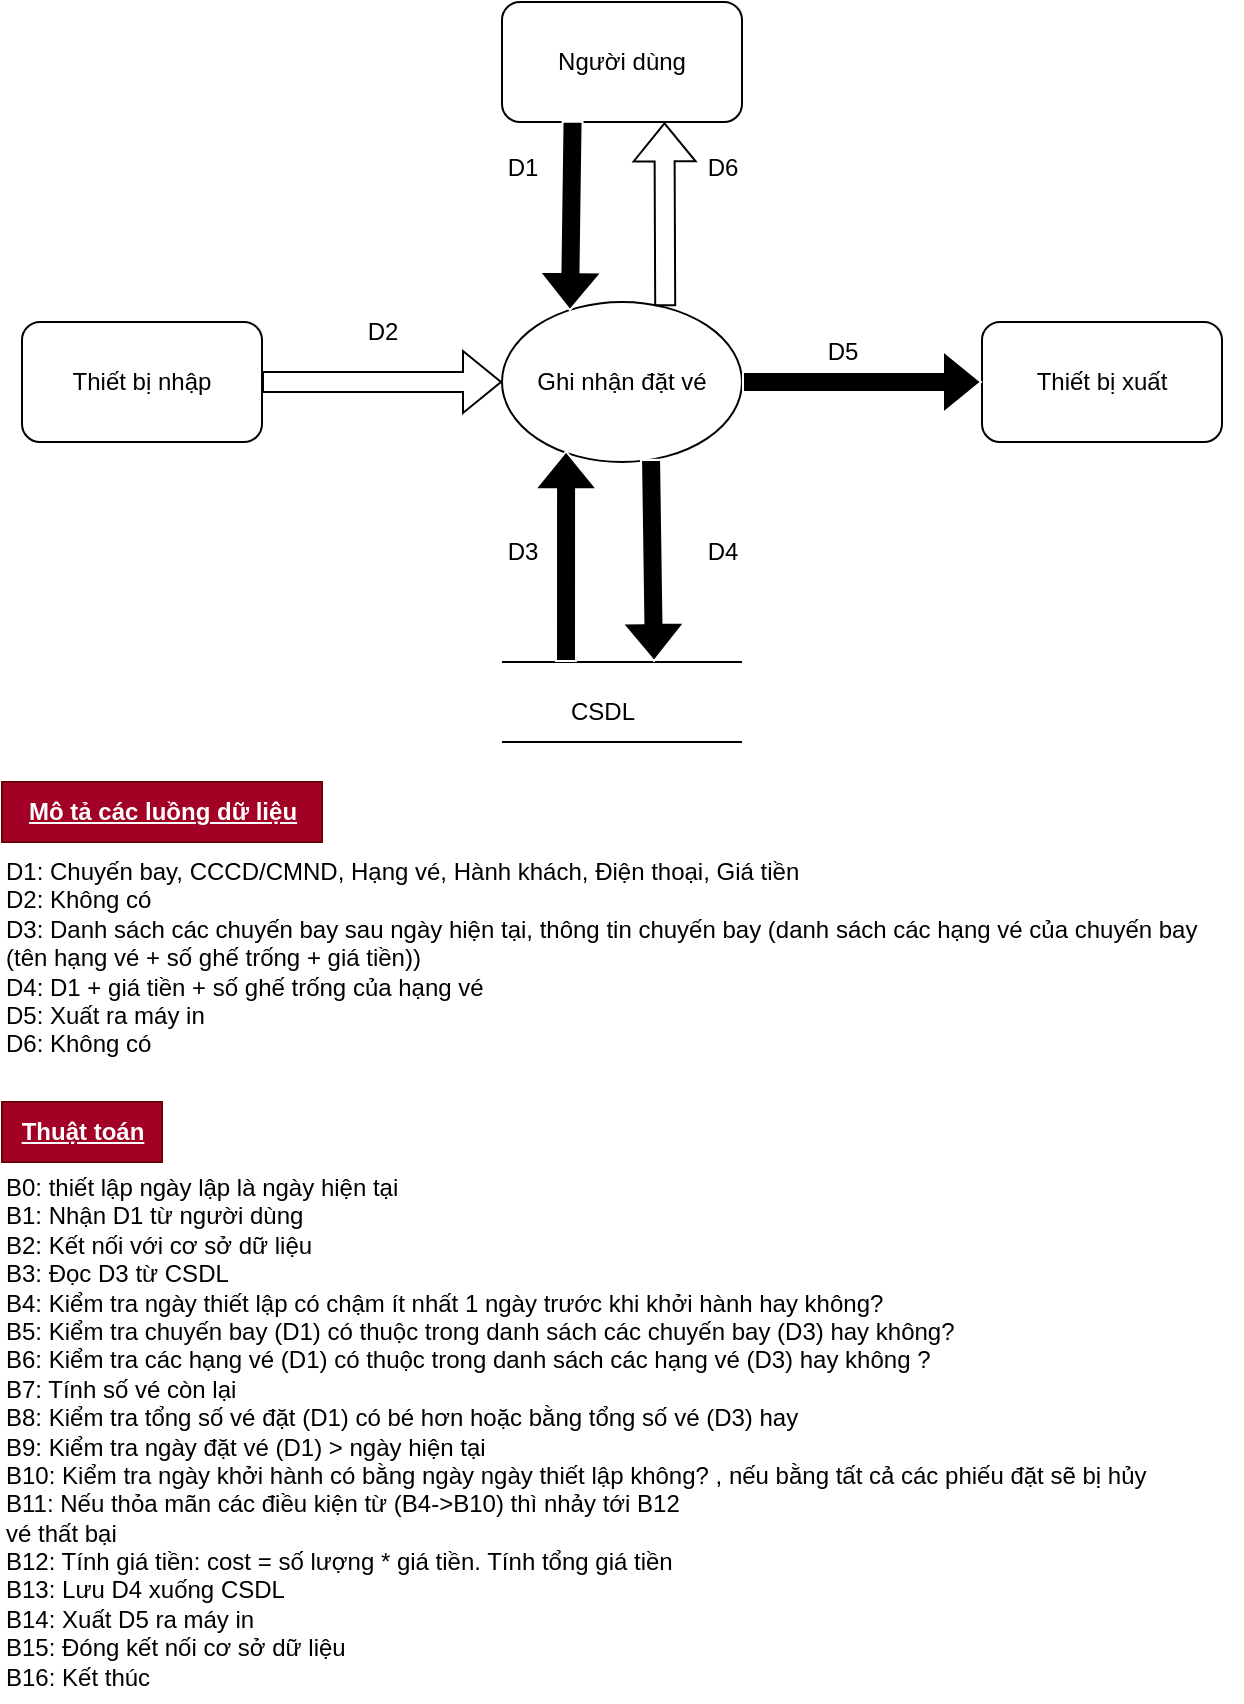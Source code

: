 <mxfile version="23.1.5" type="device">
  <diagram name="Page-1" id="ERcGBdOeoa0EKov4Dhyk">
    <mxGraphModel dx="1036" dy="606" grid="1" gridSize="10" guides="1" tooltips="1" connect="1" arrows="1" fold="1" page="1" pageScale="1" pageWidth="850" pageHeight="1100" math="0" shadow="0">
      <root>
        <mxCell id="0" />
        <mxCell id="1" parent="0" />
        <mxCell id="0HJ5qdZpC-n_4IhRVBek-1" value="Ghi nhận đặt vé" style="ellipse;whiteSpace=wrap;html=1;" parent="1" vertex="1">
          <mxGeometry x="360" y="260" width="120" height="80" as="geometry" />
        </mxCell>
        <mxCell id="0HJ5qdZpC-n_4IhRVBek-2" value="Người dùng" style="rounded=1;whiteSpace=wrap;html=1;" parent="1" vertex="1">
          <mxGeometry x="360" y="110" width="120" height="60" as="geometry" />
        </mxCell>
        <mxCell id="0HJ5qdZpC-n_4IhRVBek-3" value="Thiết bị nhập" style="rounded=1;whiteSpace=wrap;html=1;" parent="1" vertex="1">
          <mxGeometry x="120" y="270" width="120" height="60" as="geometry" />
        </mxCell>
        <mxCell id="0HJ5qdZpC-n_4IhRVBek-4" value="Thiết bị xuất" style="rounded=1;whiteSpace=wrap;html=1;" parent="1" vertex="1">
          <mxGeometry x="600" y="270" width="120" height="60" as="geometry" />
        </mxCell>
        <mxCell id="0HJ5qdZpC-n_4IhRVBek-6" value="" style="shape=flexArrow;endArrow=classic;html=1;rounded=0;exitX=0.294;exitY=0.989;exitDx=0;exitDy=0;entryX=0.283;entryY=0.057;entryDx=0;entryDy=0;entryPerimeter=0;exitPerimeter=0;fillColor=#000000;strokeColor=#FFFFFF;" parent="1" source="0HJ5qdZpC-n_4IhRVBek-2" target="0HJ5qdZpC-n_4IhRVBek-1" edge="1">
          <mxGeometry width="50" height="50" relative="1" as="geometry">
            <mxPoint x="400" y="330" as="sourcePoint" />
            <mxPoint x="450" y="280" as="targetPoint" />
          </mxGeometry>
        </mxCell>
        <mxCell id="0HJ5qdZpC-n_4IhRVBek-8" value="" style="shape=flexArrow;endArrow=classic;html=1;rounded=0;entryX=0;entryY=0.5;entryDx=0;entryDy=0;exitX=1;exitY=0.5;exitDx=0;exitDy=0;fillColor=#000000;strokeColor=#FFFFFF;" parent="1" source="0HJ5qdZpC-n_4IhRVBek-1" target="0HJ5qdZpC-n_4IhRVBek-4" edge="1">
          <mxGeometry width="50" height="50" relative="1" as="geometry">
            <mxPoint x="320" y="360" as="sourcePoint" />
            <mxPoint x="370" y="310" as="targetPoint" />
          </mxGeometry>
        </mxCell>
        <mxCell id="0HJ5qdZpC-n_4IhRVBek-9" value="" style="shape=flexArrow;endArrow=classic;html=1;rounded=0;entryX=0;entryY=0.5;entryDx=0;entryDy=0;exitX=1;exitY=0.5;exitDx=0;exitDy=0;" parent="1" source="0HJ5qdZpC-n_4IhRVBek-3" target="0HJ5qdZpC-n_4IhRVBek-1" edge="1">
          <mxGeometry width="50" height="50" relative="1" as="geometry">
            <mxPoint x="320" y="360" as="sourcePoint" />
            <mxPoint x="370" y="310" as="targetPoint" />
          </mxGeometry>
        </mxCell>
        <mxCell id="0HJ5qdZpC-n_4IhRVBek-10" value="" style="endArrow=none;html=1;rounded=0;" parent="1" edge="1">
          <mxGeometry width="50" height="50" relative="1" as="geometry">
            <mxPoint x="360" y="440" as="sourcePoint" />
            <mxPoint x="480" y="440" as="targetPoint" />
          </mxGeometry>
        </mxCell>
        <mxCell id="0HJ5qdZpC-n_4IhRVBek-11" value="" style="endArrow=none;html=1;rounded=0;" parent="1" edge="1">
          <mxGeometry width="50" height="50" relative="1" as="geometry">
            <mxPoint x="360" y="480" as="sourcePoint" />
            <mxPoint x="480" y="480" as="targetPoint" />
          </mxGeometry>
        </mxCell>
        <mxCell id="0HJ5qdZpC-n_4IhRVBek-13" value="" style="shape=flexArrow;endArrow=classic;html=1;rounded=0;exitX=0.621;exitY=0.981;exitDx=0;exitDy=0;exitPerimeter=0;fillColor=#000000;strokeColor=#FFFFFF;" parent="1" source="0HJ5qdZpC-n_4IhRVBek-1" edge="1">
          <mxGeometry width="50" height="50" relative="1" as="geometry">
            <mxPoint x="436" y="341" as="sourcePoint" />
            <mxPoint x="436" y="440" as="targetPoint" />
          </mxGeometry>
        </mxCell>
        <mxCell id="0HJ5qdZpC-n_4IhRVBek-14" value="D1" style="text;html=1;align=center;verticalAlign=middle;resizable=0;points=[];autosize=1;strokeColor=none;fillColor=none;" parent="1" vertex="1">
          <mxGeometry x="350" y="178" width="40" height="30" as="geometry" />
        </mxCell>
        <mxCell id="0HJ5qdZpC-n_4IhRVBek-15" value="D6" style="text;html=1;align=center;verticalAlign=middle;resizable=0;points=[];autosize=1;strokeColor=none;fillColor=none;" parent="1" vertex="1">
          <mxGeometry x="450" y="178" width="40" height="30" as="geometry" />
        </mxCell>
        <mxCell id="0HJ5qdZpC-n_4IhRVBek-16" value="D5" style="text;html=1;align=center;verticalAlign=middle;resizable=0;points=[];autosize=1;strokeColor=none;fillColor=none;" parent="1" vertex="1">
          <mxGeometry x="510" y="270" width="40" height="30" as="geometry" />
        </mxCell>
        <mxCell id="0HJ5qdZpC-n_4IhRVBek-17" value="D4" style="text;html=1;align=center;verticalAlign=middle;resizable=0;points=[];autosize=1;strokeColor=none;fillColor=none;" parent="1" vertex="1">
          <mxGeometry x="450" y="370" width="40" height="30" as="geometry" />
        </mxCell>
        <mxCell id="0HJ5qdZpC-n_4IhRVBek-18" value="D3" style="text;html=1;align=center;verticalAlign=middle;resizable=0;points=[];autosize=1;strokeColor=none;fillColor=none;" parent="1" vertex="1">
          <mxGeometry x="350" y="370" width="40" height="30" as="geometry" />
        </mxCell>
        <mxCell id="0HJ5qdZpC-n_4IhRVBek-19" value="D2" style="text;html=1;align=center;verticalAlign=middle;resizable=0;points=[];autosize=1;strokeColor=none;fillColor=none;" parent="1" vertex="1">
          <mxGeometry x="280" y="260" width="40" height="30" as="geometry" />
        </mxCell>
        <mxCell id="0HJ5qdZpC-n_4IhRVBek-20" value="CSDL" style="text;html=1;align=center;verticalAlign=middle;resizable=0;points=[];autosize=1;strokeColor=none;fillColor=none;" parent="1" vertex="1">
          <mxGeometry x="380" y="450" width="60" height="30" as="geometry" />
        </mxCell>
        <mxCell id="0HJ5qdZpC-n_4IhRVBek-21" value="D1: Chuyến bay, CCCD/CMND, Hạng vé, Hành khách, Điện thoại, Giá tiền&lt;div&gt;D2: Không có&lt;/div&gt;&lt;div&gt;D3: Danh sách các chuyến bay sau ngày hiện tại, thông tin chuyến bay (danh sách các hạng vé của chuyến bay&lt;/div&gt;&lt;div&gt;(tên hạng vé + số ghế trống + giá tiền))&amp;nbsp;&lt;/div&gt;&lt;div&gt;D4: D1 + giá tiền + số ghế trống của hạng vé&lt;/div&gt;&lt;div&gt;D5: Xuất ra máy in&lt;/div&gt;&lt;div&gt;D6: Không có&lt;/div&gt;&lt;div&gt;&lt;br&gt;&lt;/div&gt;" style="text;html=1;align=left;verticalAlign=middle;resizable=0;points=[];autosize=1;strokeColor=none;fillColor=none;" parent="1" vertex="1">
          <mxGeometry x="110" y="530" width="620" height="130" as="geometry" />
        </mxCell>
        <mxCell id="0HJ5qdZpC-n_4IhRVBek-27" value="&lt;b&gt;&lt;u&gt;Mô tả các luồng dữ liệu&lt;/u&gt;&lt;/b&gt;" style="text;html=1;align=center;verticalAlign=middle;resizable=0;points=[];autosize=1;strokeColor=#6F0000;fillColor=#a20025;fontColor=#ffffff;" parent="1" vertex="1">
          <mxGeometry x="110" y="500" width="160" height="30" as="geometry" />
        </mxCell>
        <mxCell id="0HJ5qdZpC-n_4IhRVBek-28" value="&lt;b&gt;&lt;u&gt;Thuật toán&lt;/u&gt;&lt;/b&gt;" style="text;html=1;align=center;verticalAlign=middle;resizable=0;points=[];autosize=1;strokeColor=#6F0000;fillColor=#a20025;fontColor=#ffffff;" parent="1" vertex="1">
          <mxGeometry x="110" y="660" width="80" height="30" as="geometry" />
        </mxCell>
        <mxCell id="0HJ5qdZpC-n_4IhRVBek-29" value="&lt;div&gt;B0: thiết lập ngày lập là ngày hiện tại&lt;/div&gt;B1: Nhận D1 từ người dùng&lt;div&gt;B2: Kết nối với cơ sở dữ liệu&lt;/div&gt;&lt;div&gt;B3: Đọc D3 từ CSDL&lt;/div&gt;&lt;div&gt;B4: Kiểm tra ngày thiết lập có chậm ít nhất 1 ngày trước khi khởi hành hay không?&lt;/div&gt;&lt;div&gt;B5: Kiểm tra chuyến bay (D1) có thuộc trong danh sách các chuyến bay (D3) hay không?&lt;/div&gt;&lt;div&gt;B6: Kiểm tra các hạng vé (D1) có thuộc trong danh sách các hạng vé (D3) hay không ?&lt;/div&gt;&lt;div&gt;B7: Tính số vé còn lại&lt;/div&gt;&lt;div&gt;B8: Kiểm tra tổng số vé đặt (D1) có bé hơn hoặc bằng tổng số vé (D3) hay&amp;nbsp;&lt;/div&gt;&lt;div&gt;B9: Kiểm tra ngày đặt vé (D1) &amp;gt; ngày hiện tại&lt;/div&gt;&lt;div&gt;B10: Kiểm tra ngày khởi hành có bằng ngày ngày thiết lập không? , nếu bằng tất cả các phiếu đặt sẽ bị hủy&lt;/div&gt;&lt;div&gt;B11: Nếu thỏa mãn các điều kiện từ (B4-&amp;gt;B10) thì nhảy tới B12&amp;nbsp;&lt;/div&gt;&lt;div&gt;vé thất bại&lt;/div&gt;&lt;div&gt;B12: Tính giá tiền: cost = số lượng * giá tiền. Tính tổng giá tiền&lt;/div&gt;&lt;div&gt;B13: Lưu D4 xuống CSDL&lt;/div&gt;&lt;div&gt;B14: Xuất D5 ra máy in&lt;/div&gt;&lt;div&gt;B15: Đóng kết nối cơ sở dữ liệu&lt;/div&gt;&lt;div&gt;B16: Kết thúc&lt;/div&gt;" style="text;html=1;align=left;verticalAlign=middle;resizable=0;points=[];autosize=1;strokeColor=none;fillColor=none;" parent="1" vertex="1">
          <mxGeometry x="110" y="690" width="590" height="270" as="geometry" />
        </mxCell>
        <mxCell id="3K8t2Ksl9I5hB8WmKO7--1" value="" style="shape=flexArrow;endArrow=classic;html=1;rounded=0;entryX=0.677;entryY=1.003;entryDx=0;entryDy=0;entryPerimeter=0;exitX=0.68;exitY=0.027;exitDx=0;exitDy=0;exitPerimeter=0;" parent="1" source="0HJ5qdZpC-n_4IhRVBek-1" target="0HJ5qdZpC-n_4IhRVBek-2" edge="1">
          <mxGeometry width="50" height="50" relative="1" as="geometry">
            <mxPoint x="400" y="330" as="sourcePoint" />
            <mxPoint x="450" y="280" as="targetPoint" />
          </mxGeometry>
        </mxCell>
        <mxCell id="wRKPhlMwotlHUVPe_OvR-1" value="" style="shape=flexArrow;endArrow=classic;html=1;rounded=0;fillColor=#000000;strokeColor=#FFFFFF;entryX=0.267;entryY=0.927;entryDx=0;entryDy=0;entryPerimeter=0;" edge="1" parent="1" target="0HJ5qdZpC-n_4IhRVBek-1">
          <mxGeometry width="50" height="50" relative="1" as="geometry">
            <mxPoint x="392" y="440" as="sourcePoint" />
            <mxPoint x="390" y="340" as="targetPoint" />
          </mxGeometry>
        </mxCell>
      </root>
    </mxGraphModel>
  </diagram>
</mxfile>
